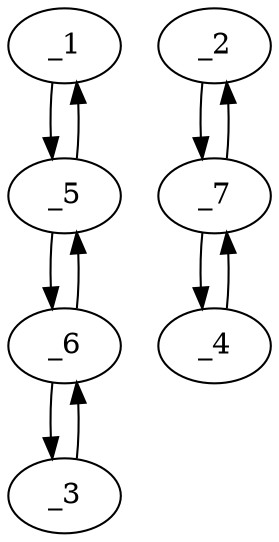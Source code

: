 digraph f1615_07 {
	_1	 [x="136.000000",
		y="86.000000"];
	_5	 [x="149.000000",
		y="96.000000"];
	_1 -> _5	 [angle="0.655696",
		orient="0.609711"];
	_2	 [x="39.000000",
		y="123.000000"];
	_7	 [x="32.000000",
		y="137.000000"];
	_2 -> _7	 [angle="2.034444",
		orient="0.894427"];
	_3	 [x="164.000000",
		y="125.000000"];
	_6	 [x="160.000000",
		y="108.000000"];
	_3 -> _6	 [angle="-1.801887",
		orient="-0.973417"];
	_4	 [x="33.000000",
		y="153.000000"];
	_4 -> _7	 [angle="-1.633215",
		orient="-0.998053"];
	_5 -> _1	 [angle="-2.485897",
		orient="-0.609711"];
	_5 -> _6	 [angle="0.828849",
		orient="0.737154"];
	_6 -> _3	 [angle="1.339706",
		orient="0.973417"];
	_6 -> _5	 [angle="-2.312744",
		orient="-0.737154"];
	_7 -> _2	 [angle="-1.107149",
		orient="-0.894427"];
	_7 -> _4	 [angle="1.508378",
		orient="0.998053"];
}
